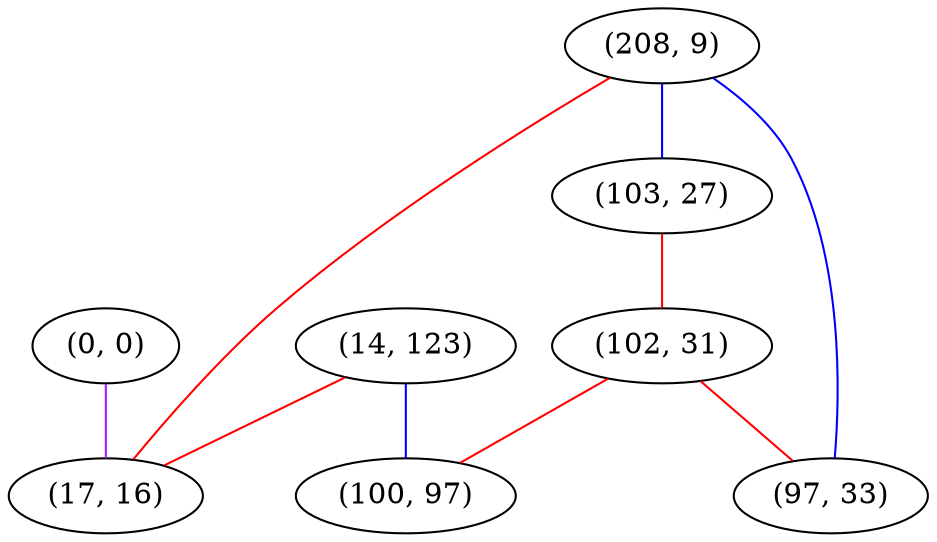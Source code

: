 graph "" {
"(0, 0)";
"(208, 9)";
"(103, 27)";
"(102, 31)";
"(14, 123)";
"(17, 16)";
"(100, 97)";
"(97, 33)";
"(0, 0)" -- "(17, 16)"  [color=purple, key=0, weight=4];
"(208, 9)" -- "(103, 27)"  [color=blue, key=0, weight=3];
"(208, 9)" -- "(17, 16)"  [color=red, key=0, weight=1];
"(208, 9)" -- "(97, 33)"  [color=blue, key=0, weight=3];
"(103, 27)" -- "(102, 31)"  [color=red, key=0, weight=1];
"(102, 31)" -- "(100, 97)"  [color=red, key=0, weight=1];
"(102, 31)" -- "(97, 33)"  [color=red, key=0, weight=1];
"(14, 123)" -- "(17, 16)"  [color=red, key=0, weight=1];
"(14, 123)" -- "(100, 97)"  [color=blue, key=0, weight=3];
}
